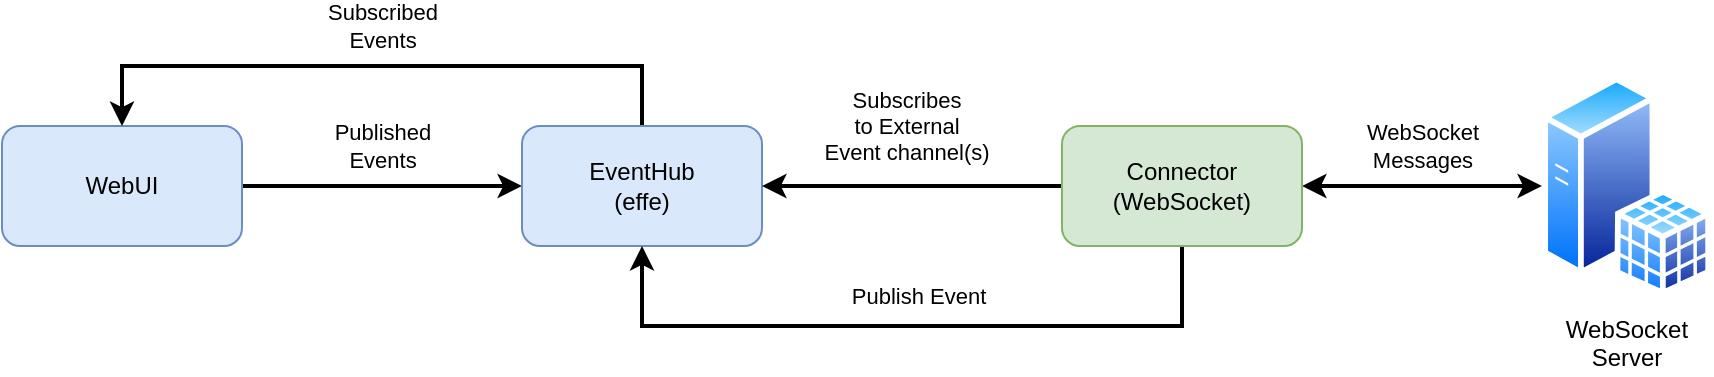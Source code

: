 <mxfile version="24.7.17">
  <diagram name="Page-1" id="a278FM424tYcKPuDRqcV">
    <mxGraphModel dx="954" dy="705" grid="1" gridSize="10" guides="1" tooltips="1" connect="1" arrows="1" fold="1" page="1" pageScale="1" pageWidth="850" pageHeight="1100" math="0" shadow="0">
      <root>
        <mxCell id="0" />
        <mxCell id="1" parent="0" />
        <mxCell id="-vBIYFzw09cd0svmqpcF-4" value="Published&lt;div&gt;Events&lt;/div&gt;" style="edgeStyle=orthogonalEdgeStyle;rounded=0;orthogonalLoop=1;jettySize=auto;html=1;strokeWidth=2;labelBackgroundColor=none;" edge="1" parent="1" source="-vBIYFzw09cd0svmqpcF-1" target="-vBIYFzw09cd0svmqpcF-3">
          <mxGeometry y="20" relative="1" as="geometry">
            <mxPoint as="offset" />
          </mxGeometry>
        </mxCell>
        <mxCell id="-vBIYFzw09cd0svmqpcF-1" value="WebUI" style="rounded=1;whiteSpace=wrap;html=1;fillColor=#dae8fc;strokeColor=#6c8ebf;" vertex="1" parent="1">
          <mxGeometry x="100" y="320" width="120" height="60" as="geometry" />
        </mxCell>
        <mxCell id="-vBIYFzw09cd0svmqpcF-6" style="edgeStyle=orthogonalEdgeStyle;rounded=0;orthogonalLoop=1;jettySize=auto;html=1;exitX=0.5;exitY=0;exitDx=0;exitDy=0;entryX=0.5;entryY=0;entryDx=0;entryDy=0;strokeWidth=2;" edge="1" parent="1" source="-vBIYFzw09cd0svmqpcF-3" target="-vBIYFzw09cd0svmqpcF-1">
          <mxGeometry relative="1" as="geometry">
            <Array as="points">
              <mxPoint x="420" y="290" />
              <mxPoint x="160" y="290" />
            </Array>
          </mxGeometry>
        </mxCell>
        <mxCell id="-vBIYFzw09cd0svmqpcF-7" value="Subscribed&lt;div&gt;Events&lt;/div&gt;" style="edgeLabel;html=1;align=center;verticalAlign=middle;resizable=0;points=[];labelBackgroundColor=none;" vertex="1" connectable="0" parent="-vBIYFzw09cd0svmqpcF-6">
          <mxGeometry y="-4" relative="1" as="geometry">
            <mxPoint y="-16" as="offset" />
          </mxGeometry>
        </mxCell>
        <mxCell id="-vBIYFzw09cd0svmqpcF-3" value="EventHub&lt;div&gt;(effe)&lt;/div&gt;" style="rounded=1;whiteSpace=wrap;html=1;fillColor=#dae8fc;strokeColor=#6c8ebf;" vertex="1" parent="1">
          <mxGeometry x="360" y="320" width="120" height="60" as="geometry" />
        </mxCell>
        <mxCell id="-vBIYFzw09cd0svmqpcF-9" value="" style="edgeStyle=orthogonalEdgeStyle;rounded=0;orthogonalLoop=1;jettySize=auto;html=1;strokeWidth=2;" edge="1" parent="1" source="-vBIYFzw09cd0svmqpcF-8" target="-vBIYFzw09cd0svmqpcF-3">
          <mxGeometry relative="1" as="geometry" />
        </mxCell>
        <mxCell id="-vBIYFzw09cd0svmqpcF-10" value="Subscribes&lt;div&gt;to External&lt;/div&gt;&lt;div&gt;Event channel(s)&lt;/div&gt;" style="edgeLabel;html=1;align=center;verticalAlign=middle;resizable=0;points=[];labelBackgroundColor=none;" vertex="1" connectable="0" parent="-vBIYFzw09cd0svmqpcF-9">
          <mxGeometry x="0.2" y="-3" relative="1" as="geometry">
            <mxPoint x="12" y="-27" as="offset" />
          </mxGeometry>
        </mxCell>
        <mxCell id="-vBIYFzw09cd0svmqpcF-11" style="edgeStyle=orthogonalEdgeStyle;rounded=0;orthogonalLoop=1;jettySize=auto;html=1;entryX=0.5;entryY=1;entryDx=0;entryDy=0;exitX=0.5;exitY=1;exitDx=0;exitDy=0;strokeWidth=2;" edge="1" parent="1" source="-vBIYFzw09cd0svmqpcF-8" target="-vBIYFzw09cd0svmqpcF-3">
          <mxGeometry relative="1" as="geometry">
            <Array as="points">
              <mxPoint x="690" y="420" />
              <mxPoint x="420" y="420" />
            </Array>
          </mxGeometry>
        </mxCell>
        <mxCell id="-vBIYFzw09cd0svmqpcF-12" value="Publish Event" style="edgeLabel;html=1;align=center;verticalAlign=middle;resizable=0;points=[];labelBackgroundColor=none;" vertex="1" connectable="0" parent="-vBIYFzw09cd0svmqpcF-11">
          <mxGeometry x="-0.014" y="1" relative="1" as="geometry">
            <mxPoint y="-16" as="offset" />
          </mxGeometry>
        </mxCell>
        <mxCell id="-vBIYFzw09cd0svmqpcF-14" value="" style="edgeStyle=orthogonalEdgeStyle;rounded=0;orthogonalLoop=1;jettySize=auto;html=1;startArrow=classic;startFill=1;strokeWidth=2;" edge="1" parent="1" source="-vBIYFzw09cd0svmqpcF-8" target="-vBIYFzw09cd0svmqpcF-13">
          <mxGeometry relative="1" as="geometry" />
        </mxCell>
        <mxCell id="-vBIYFzw09cd0svmqpcF-17" value="WebSocket&lt;div&gt;Messages&lt;/div&gt;" style="edgeLabel;html=1;align=center;verticalAlign=middle;resizable=0;points=[];labelBackgroundColor=none;" vertex="1" connectable="0" parent="-vBIYFzw09cd0svmqpcF-14">
          <mxGeometry x="-0.217" y="3" relative="1" as="geometry">
            <mxPoint x="13" y="-17" as="offset" />
          </mxGeometry>
        </mxCell>
        <mxCell id="-vBIYFzw09cd0svmqpcF-8" value="Connector&lt;div&gt;(WebSocket)&lt;/div&gt;" style="rounded=1;whiteSpace=wrap;html=1;fillColor=#d5e8d4;strokeColor=#82b366;" vertex="1" parent="1">
          <mxGeometry x="630" y="320" width="120" height="60" as="geometry" />
        </mxCell>
        <mxCell id="-vBIYFzw09cd0svmqpcF-13" value="WebSocket&lt;div&gt;Server&lt;/div&gt;" style="image;aspect=fixed;perimeter=ellipsePerimeter;html=1;align=center;shadow=0;dashed=0;spacingTop=3;image=img/lib/active_directory/sql_server.svg;labelBackgroundColor=none;" vertex="1" parent="1">
          <mxGeometry x="870" y="295" width="84.7" height="110" as="geometry" />
        </mxCell>
      </root>
    </mxGraphModel>
  </diagram>
</mxfile>
